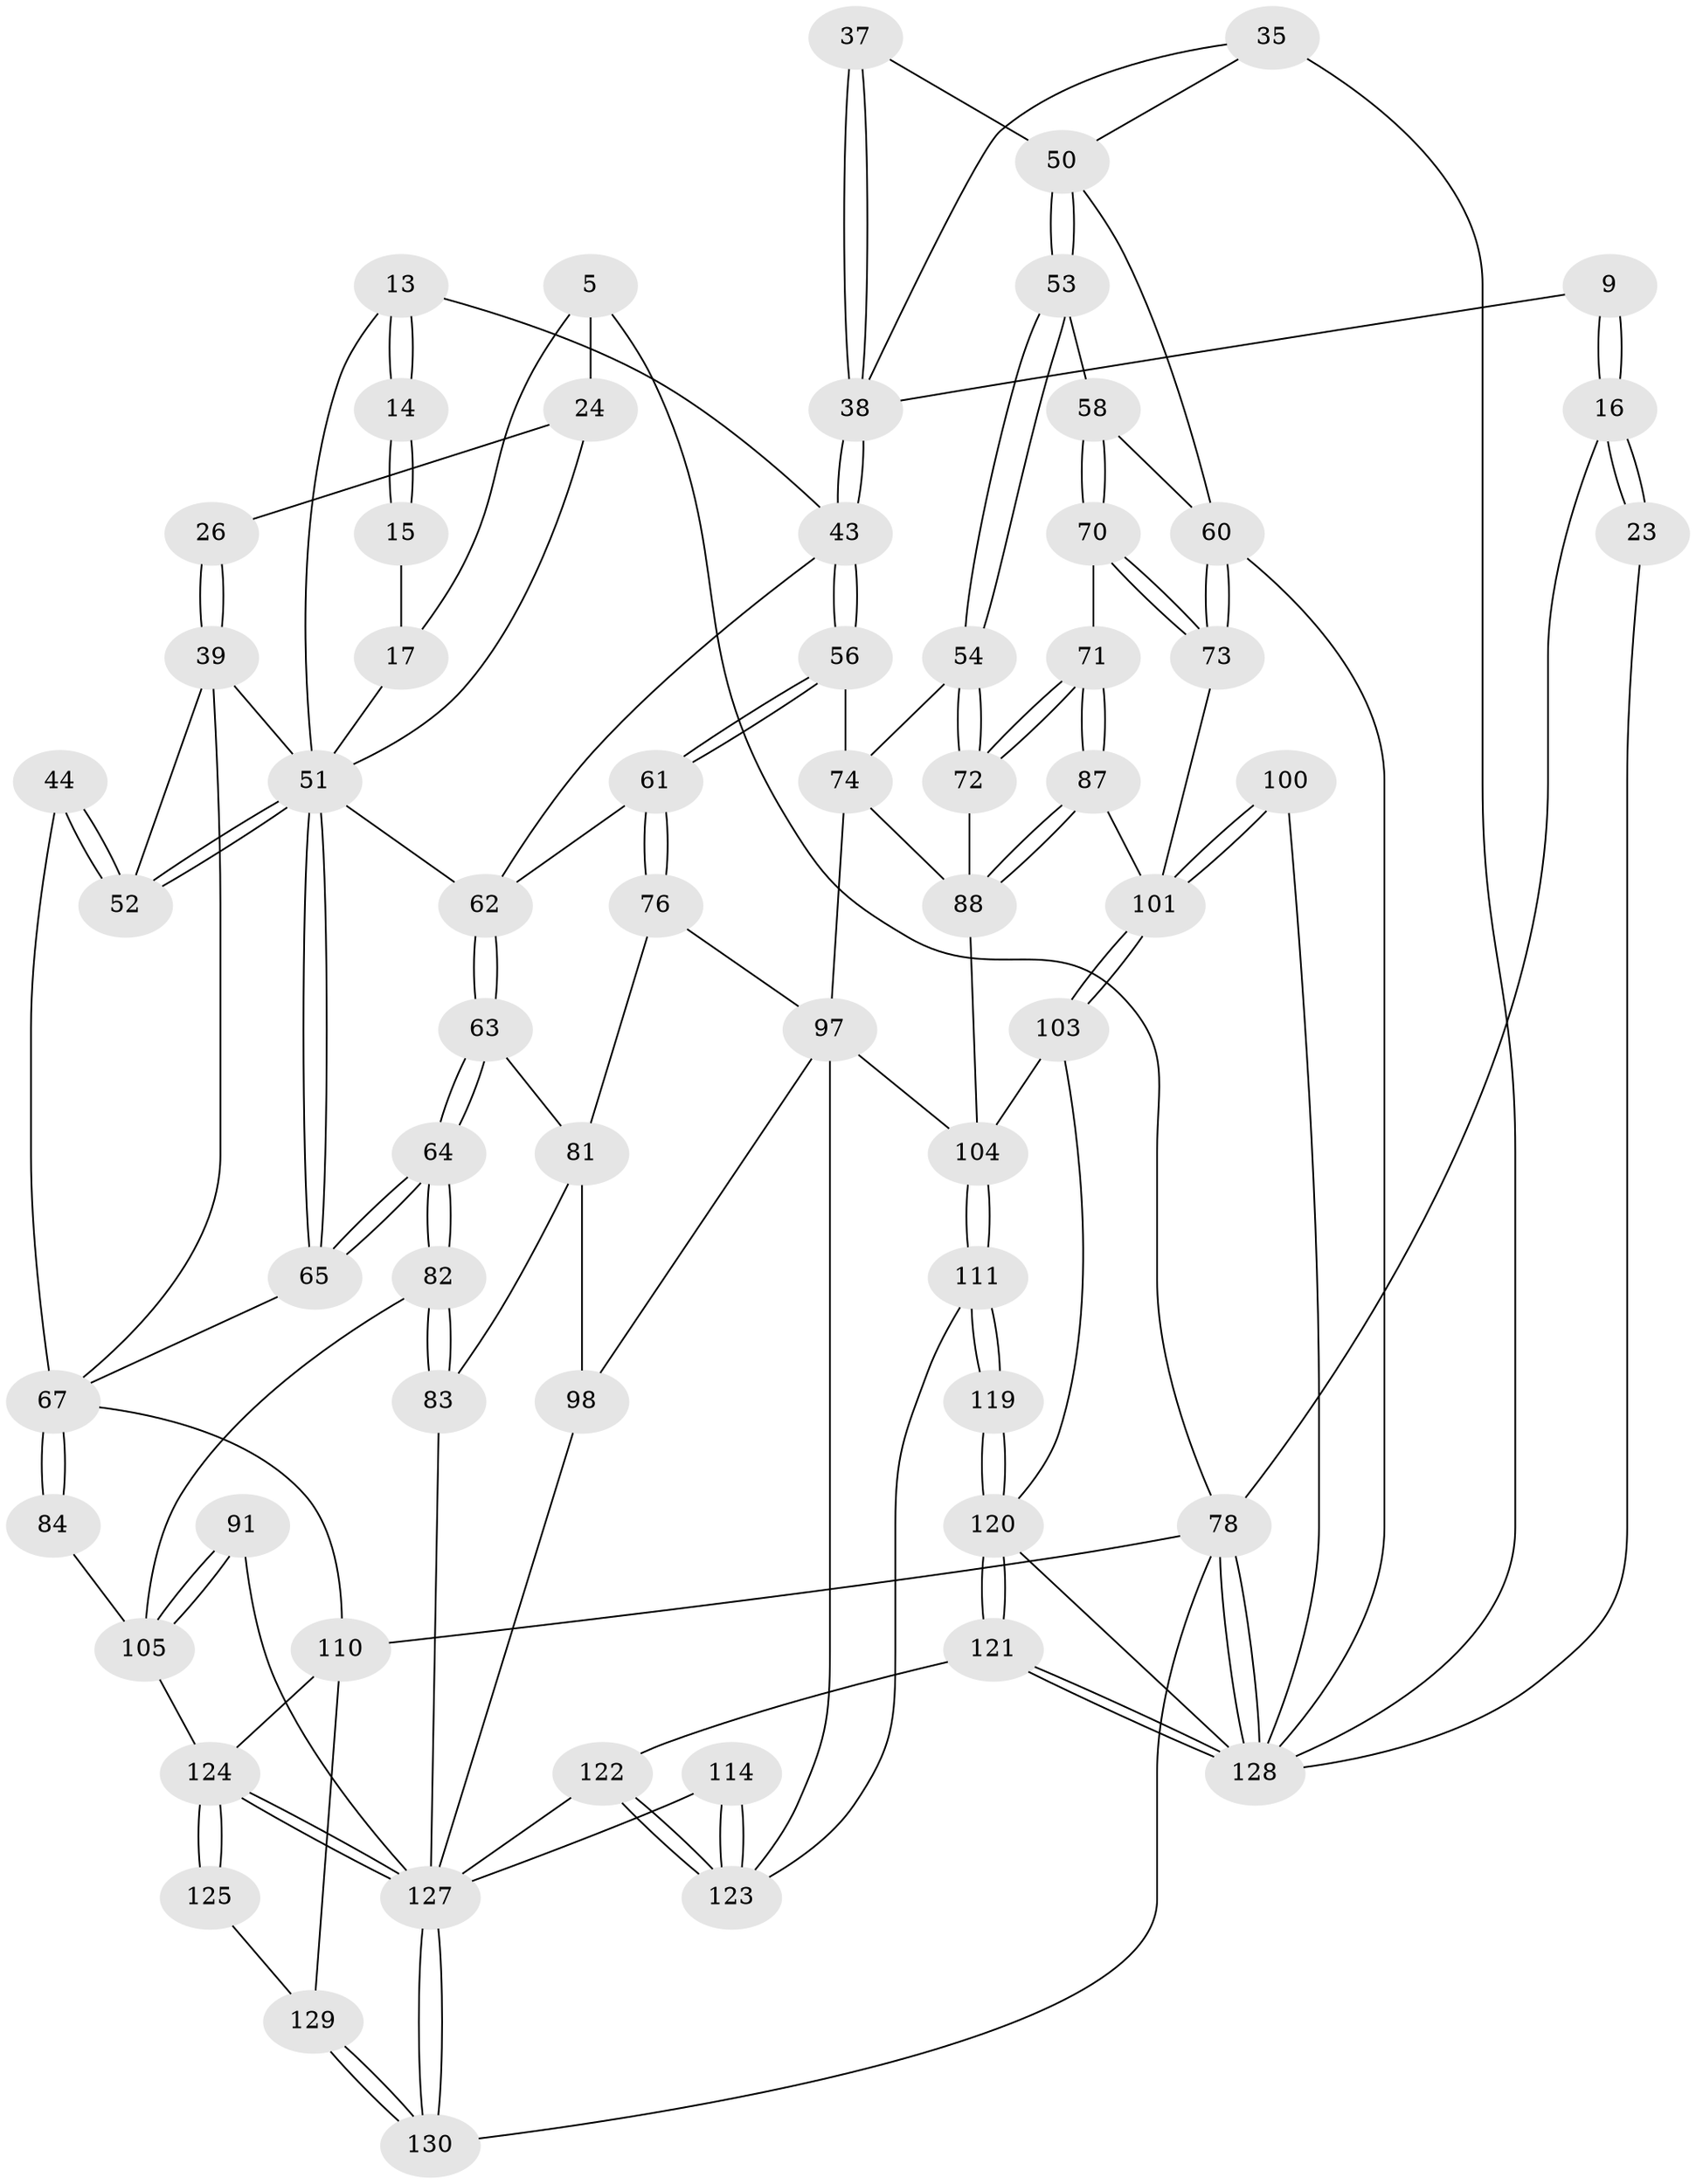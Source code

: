 // original degree distribution, {3: 0.023076923076923078, 4: 0.24615384615384617, 6: 0.24615384615384617, 5: 0.4846153846153846}
// Generated by graph-tools (version 1.1) at 2025/00/03/09/25 05:00:42]
// undirected, 65 vertices, 151 edges
graph export_dot {
graph [start="1"]
  node [color=gray90,style=filled];
  5 [pos="+0+0",super="+4"];
  9 [pos="+0.6332868071998979+0.14825366923060562",super="+1"];
  13 [pos="+0.5382708631216346+0.17732214261531729"];
  14 [pos="+0.5301844304715321+0.16629338070516497"];
  15 [pos="+0.4879428398101508+0.13645275448171518",super="+7+8"];
  16 [pos="+0.7953676314476256+0.0511771694130756",super="+2"];
  17 [pos="+0.26487630581167865+0.08328202849529058",super="+6"];
  23 [pos="+0.8435477682225403+0.15832273109663947"];
  24 [pos="+0+0",super="+20"];
  26 [pos="+0+0.1192757229327284"];
  35 [pos="+0.748769064294797+0.2828597625805459",super="+33+34"];
  37 [pos="+0.7160659074919463+0.30288617065942974"];
  38 [pos="+0.6548912472618527+0.33692907929644356",super="+11+32"];
  39 [pos="+0+0.27701783859028095",super="+30+25"];
  43 [pos="+0.6420503052804616+0.3742479727607826",super="+40"];
  44 [pos="+0.10430083143075655+0.37334588129874197"];
  50 [pos="+0.7491008867670457+0.29885652476675106",super="+36"];
  51 [pos="+0.2061016050499889+0.4206909749263999",super="+42+31+27"];
  52 [pos="+0.20256048357060907+0.4132424162368493",super="+28+29"];
  53 [pos="+0.7973479328152249+0.4308615839832262"];
  54 [pos="+0.7403341784254776+0.4559400507082355"];
  56 [pos="+0.6600143284235608+0.42334447436353634"];
  58 [pos="+0.8556267789153666+0.42811831665005895"];
  60 [pos="+1+0.5830938048980897",super="+57+49"];
  61 [pos="+0.5867383975546329+0.48175959628739207"];
  62 [pos="+0.457027665274726+0.4548212130525005",super="+41"];
  63 [pos="+0.4562903176853817+0.4559231176848761"];
  64 [pos="+0.22429950547914604+0.4654247418046213"];
  65 [pos="+0.21294304745447093+0.44935105408997444"];
  67 [pos="+0+0.6349146051842682",super="+66"];
  70 [pos="+0.8528863605587104+0.5946230588091092"];
  71 [pos="+0.7823925040384648+0.5836309782498947"];
  72 [pos="+0.7506595949782012+0.5615403592469814"];
  73 [pos="+0.9129116733950877+0.6520731143612216"];
  74 [pos="+0.6383868021101624+0.5911258211762553",super="+55"];
  76 [pos="+0.5960456500992342+0.5945119177849024"];
  78 [pos="+1+1",super="+3+69"];
  81 [pos="+0.4559887467414223+0.4592456335901166",super="+80"];
  82 [pos="+0.23767327580343717+0.5190630102477137"];
  83 [pos="+0.2791848403256596+0.5745752213170843"];
  84 [pos="+0+0.6395844429735038"];
  87 [pos="+0.739511299593846+0.7100961845995679"];
  88 [pos="+0.7091687799693802+0.7312195301128751",super="+77"];
  91 [pos="+0.20083101993670321+0.7263259699932517"];
  97 [pos="+0.48305517624460276+0.7449605158237842",super="+93"];
  98 [pos="+0.43530999983773105+0.729273907736966",super="+96"];
  100 [pos="+0.8856730281024815+0.7776201349319241"];
  101 [pos="+0.8369611063427083+0.802098468001953",super="+95+94"];
  103 [pos="+0.8148536551025228+0.8146870069743881"];
  104 [pos="+0.6927967599387637+0.7630706104950579",super="+92"];
  105 [pos="+0.13953356359716407+0.7518731643277535",super="+86+85"];
  110 [pos="+0+0.8895651821619754",super="+68"];
  111 [pos="+0.6764948453313351+0.8079841655552045"];
  114 [pos="+0.5128075850919349+0.9328137625015733"];
  119 [pos="+0.735365525994627+0.924537609853243"];
  120 [pos="+0.7359637734156355+0.9271050193078781",super="+118"];
  121 [pos="+0.673501292895103+1"];
  122 [pos="+0.5822822575341489+1"];
  123 [pos="+0.564112165675201+1",super="+112+113"];
  124 [pos="+0.1952781813829614+0.9472357113500007",super="+107+108+109"];
  125 [pos="+0.14749048155099215+0.9078485523043508"];
  127 [pos="+0.29700422424757966+1",super="+126+106"];
  128 [pos="+1+1",super="+116+79"];
  129 [pos="+0.07721948214860094+0.967436731340107"];
  130 [pos="+0.0940668399359311+1"];
  5 -- 24 [weight=2];
  5 -- 78 [weight=2];
  5 -- 17;
  9 -- 16 [weight=2];
  9 -- 16;
  9 -- 38;
  13 -- 14;
  13 -- 14;
  13 -- 51;
  13 -- 43;
  14 -- 15 [weight=2];
  14 -- 15;
  15 -- 17 [weight=2];
  16 -- 23;
  16 -- 23;
  16 -- 78;
  17 -- 51;
  23 -- 128;
  24 -- 26;
  24 -- 51;
  26 -- 39 [weight=2];
  26 -- 39;
  35 -- 50;
  35 -- 38;
  35 -- 128 [weight=2];
  37 -- 38 [weight=2];
  37 -- 38;
  37 -- 50;
  38 -- 43 [weight=2];
  38 -- 43;
  39 -- 52;
  39 -- 67;
  39 -- 51;
  43 -- 56;
  43 -- 56;
  43 -- 62;
  44 -- 52 [weight=2];
  44 -- 52;
  44 -- 67;
  50 -- 53;
  50 -- 53;
  50 -- 60;
  51 -- 52 [weight=2];
  51 -- 52;
  51 -- 65;
  51 -- 65;
  51 -- 62;
  53 -- 54;
  53 -- 54;
  53 -- 58;
  54 -- 72;
  54 -- 72;
  54 -- 74;
  56 -- 61;
  56 -- 61;
  56 -- 74;
  58 -- 70;
  58 -- 70;
  58 -- 60;
  60 -- 73;
  60 -- 73;
  60 -- 128 [weight=2];
  61 -- 62;
  61 -- 76;
  61 -- 76;
  62 -- 63;
  62 -- 63;
  63 -- 64;
  63 -- 64;
  63 -- 81;
  64 -- 65;
  64 -- 65;
  64 -- 82;
  64 -- 82;
  65 -- 67;
  67 -- 84 [weight=2];
  67 -- 84;
  67 -- 110;
  70 -- 71;
  70 -- 73;
  70 -- 73;
  71 -- 72;
  71 -- 72;
  71 -- 87;
  71 -- 87;
  72 -- 88;
  73 -- 101;
  74 -- 88;
  74 -- 97;
  76 -- 81;
  76 -- 97;
  78 -- 128 [weight=3];
  78 -- 128;
  78 -- 130;
  78 -- 110;
  81 -- 83;
  81 -- 98;
  82 -- 83;
  82 -- 83;
  82 -- 105;
  83 -- 127;
  84 -- 105;
  87 -- 88;
  87 -- 88;
  87 -- 101;
  88 -- 104;
  91 -- 105 [weight=2];
  91 -- 105;
  91 -- 127;
  97 -- 98;
  97 -- 123;
  97 -- 104;
  98 -- 127 [weight=2];
  100 -- 101 [weight=2];
  100 -- 101;
  100 -- 128;
  101 -- 103;
  101 -- 103;
  103 -- 104;
  103 -- 120;
  104 -- 111;
  104 -- 111;
  105 -- 124;
  110 -- 129;
  110 -- 124;
  111 -- 119;
  111 -- 119;
  111 -- 123;
  114 -- 123 [weight=2];
  114 -- 123;
  114 -- 127;
  119 -- 120 [weight=2];
  119 -- 120;
  120 -- 121;
  120 -- 121;
  120 -- 128;
  121 -- 122;
  121 -- 128;
  121 -- 128;
  122 -- 123;
  122 -- 123;
  122 -- 127;
  124 -- 125 [weight=2];
  124 -- 125;
  124 -- 127 [weight=2];
  124 -- 127;
  125 -- 129;
  127 -- 130;
  127 -- 130;
  129 -- 130;
  129 -- 130;
}
